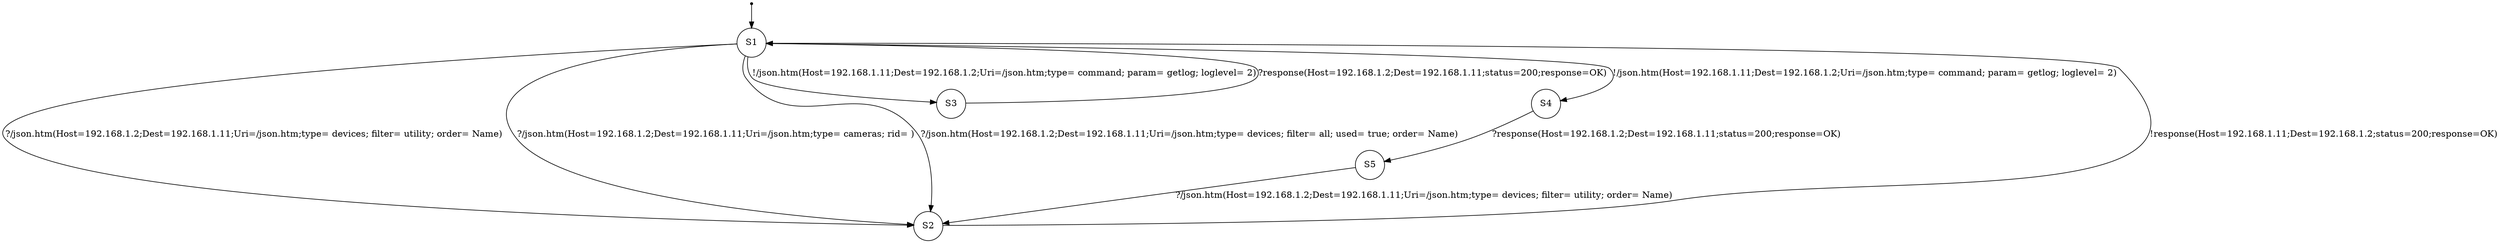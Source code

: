 digraph LTS {
S00[shape=point]
S1[label=S1,shape=circle];
S2[label=S2,shape=circle];
S3[label=S3,shape=circle];
S4[label=S4,shape=circle];
S5[label=S5,shape=circle];
S00 -> S1
S1 -> S2[label ="?/json.htm(Host=192.168.1.2;Dest=192.168.1.11;Uri=/json.htm;type= devices; filter= utility; order= Name)"];
S1 -> S2[label ="?/json.htm(Host=192.168.1.2;Dest=192.168.1.11;Uri=/json.htm;type= cameras; rid= )"];
S1 -> S2[label ="?/json.htm(Host=192.168.1.2;Dest=192.168.1.11;Uri=/json.htm;type= devices; filter= all; used= true; order= Name)"];
S1 -> S3[label ="!/json.htm(Host=192.168.1.11;Dest=192.168.1.2;Uri=/json.htm;type= command; param= getlog; loglevel= 2)"];
S1 -> S4[label ="!/json.htm(Host=192.168.1.11;Dest=192.168.1.2;Uri=/json.htm;type= command; param= getlog; loglevel= 2)"];
S2 -> S1[label ="!response(Host=192.168.1.11;Dest=192.168.1.2;status=200;response=OK)"];
S3 -> S1[label ="?response(Host=192.168.1.2;Dest=192.168.1.11;status=200;response=OK)"];
S4 -> S5[label ="?response(Host=192.168.1.2;Dest=192.168.1.11;status=200;response=OK)"];
S5 -> S2[label ="?/json.htm(Host=192.168.1.2;Dest=192.168.1.11;Uri=/json.htm;type= devices; filter= utility; order= Name)"];
}
